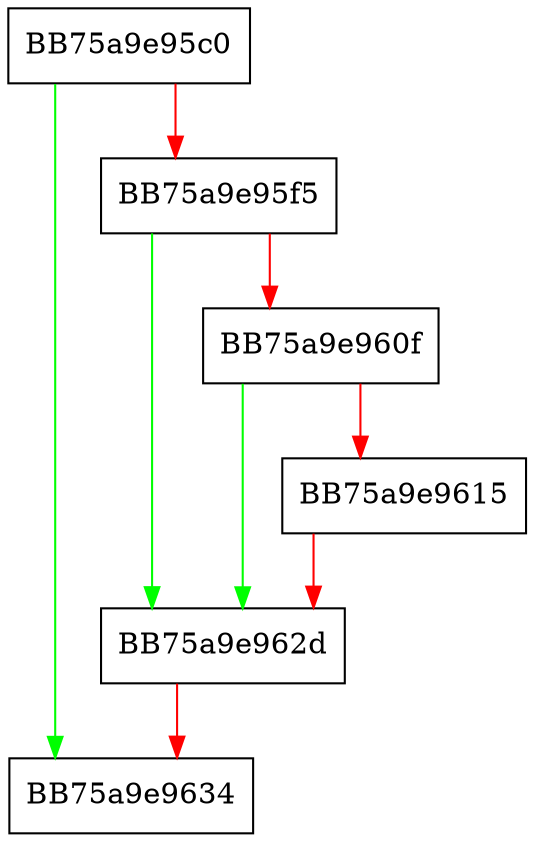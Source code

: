 digraph GenRandBuffer {
  node [shape="box"];
  graph [splines=ortho];
  BB75a9e95c0 -> BB75a9e9634 [color="green"];
  BB75a9e95c0 -> BB75a9e95f5 [color="red"];
  BB75a9e95f5 -> BB75a9e962d [color="green"];
  BB75a9e95f5 -> BB75a9e960f [color="red"];
  BB75a9e960f -> BB75a9e962d [color="green"];
  BB75a9e960f -> BB75a9e9615 [color="red"];
  BB75a9e9615 -> BB75a9e962d [color="red"];
  BB75a9e962d -> BB75a9e9634 [color="red"];
}